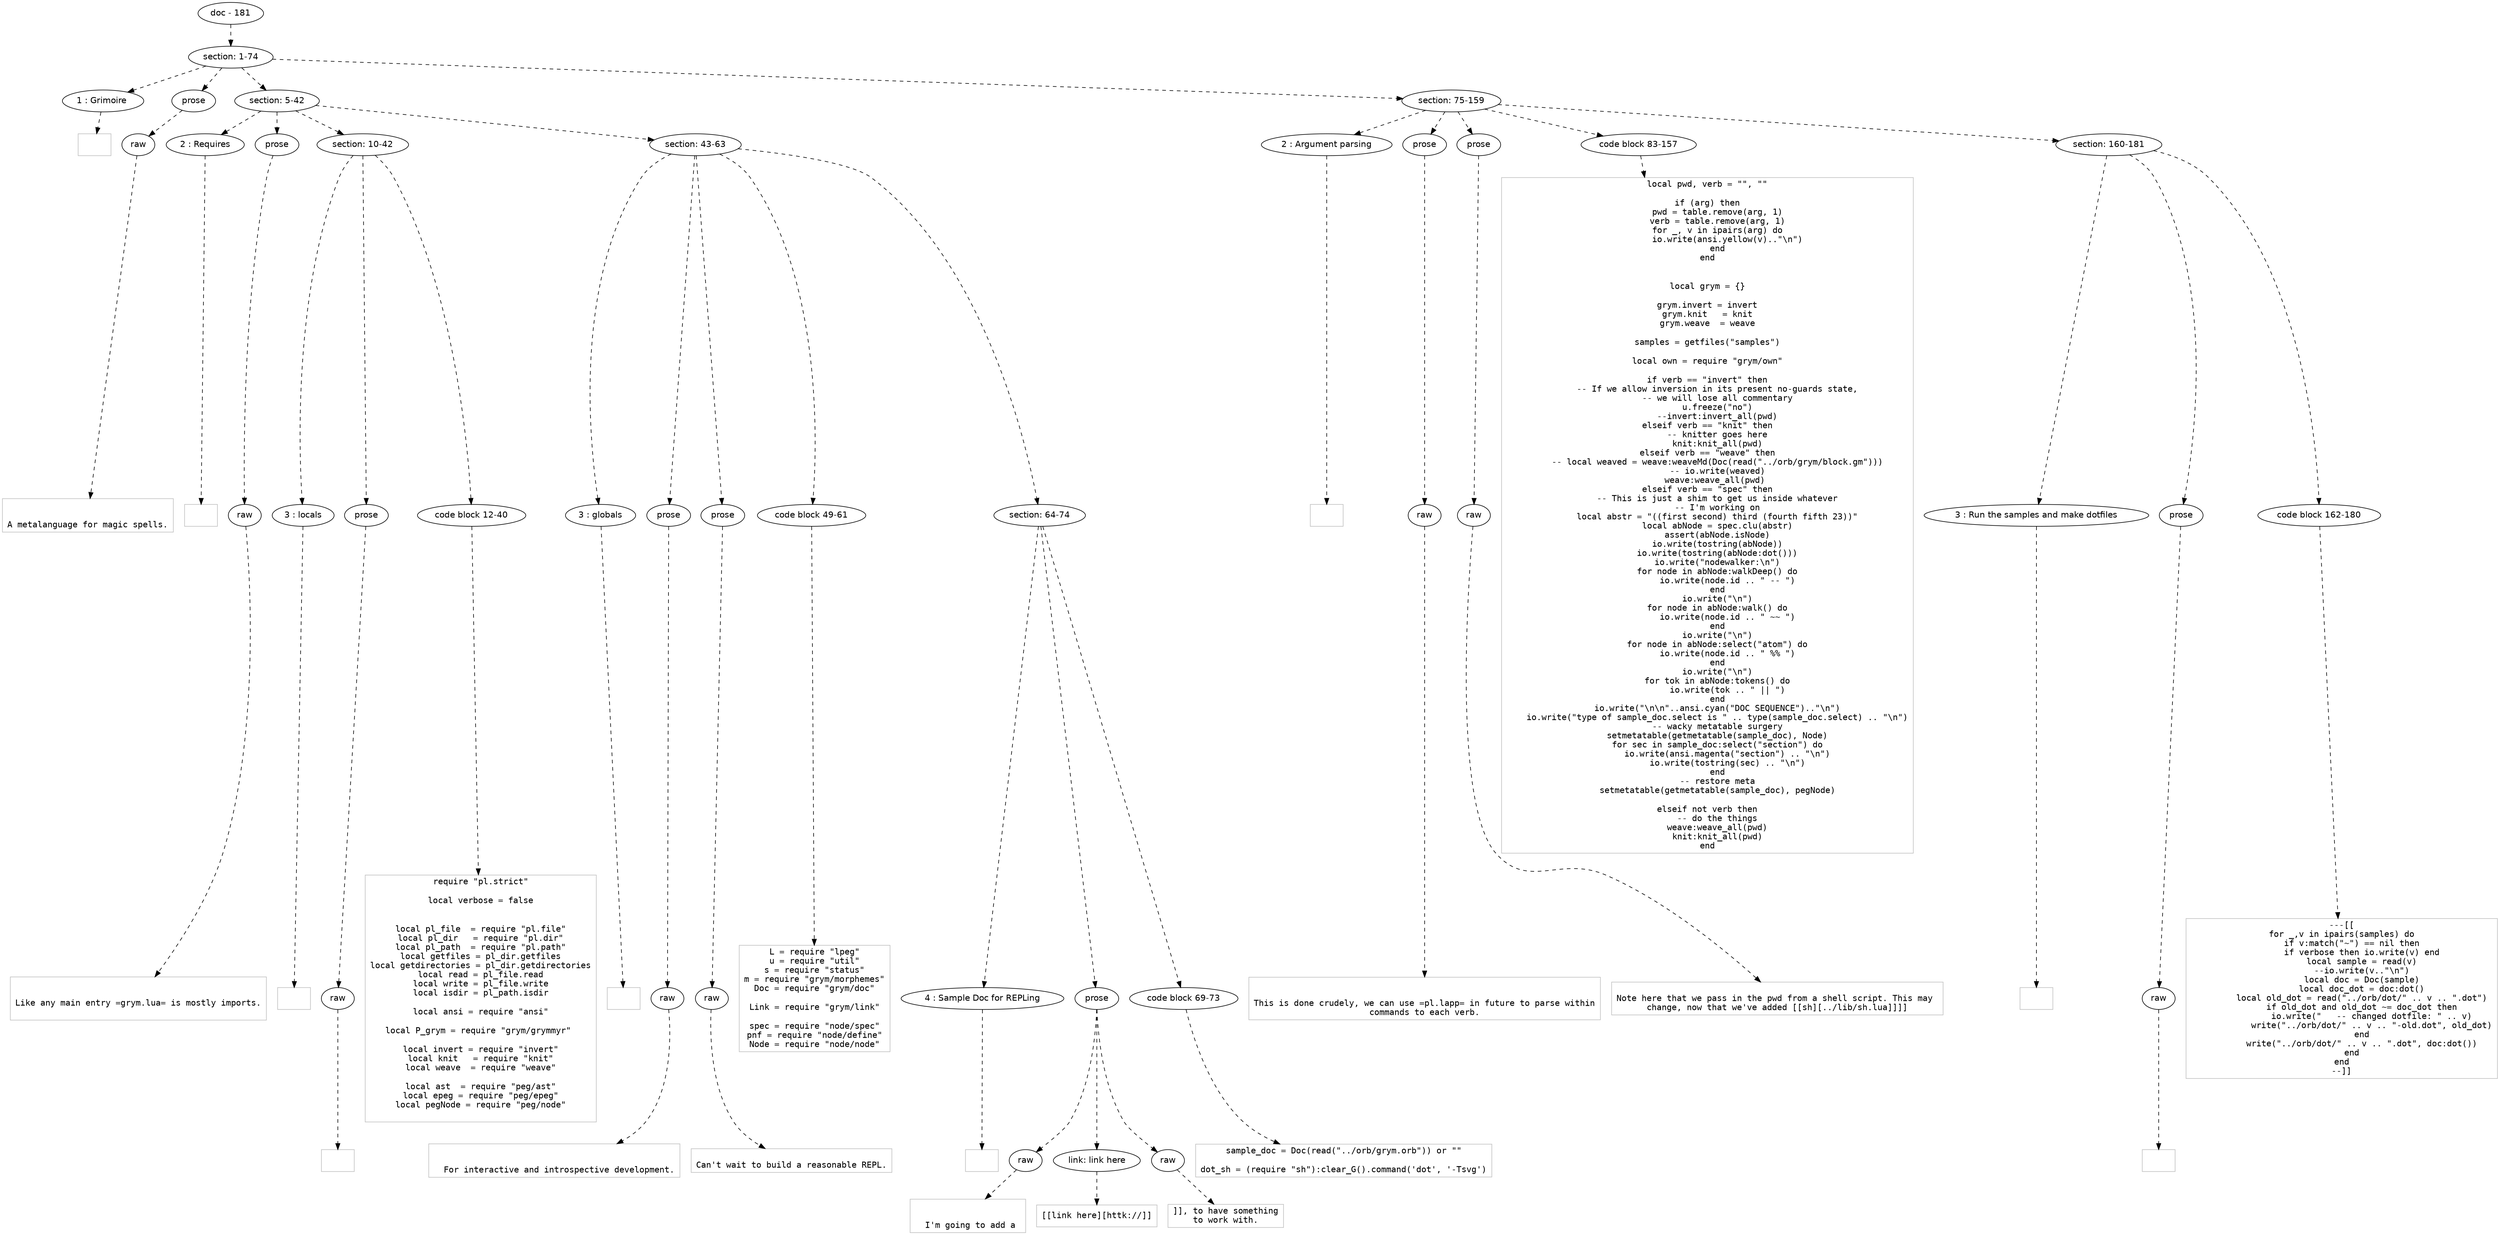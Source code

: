 digraph hierarchy {

node [fontname=Helvetica]
edge [style=dashed]

doc_0 [label="doc - 181"]


doc_0 -> { section_1}
{rank=same; section_1}

section_1 [label="section: 1-74"]


section_1 -> { header_2 prose_3 section_4 section_5}
{rank=same; header_2 prose_3 section_4 section_5}

header_2 [label="1 : Grimoire "]

prose_3 [label="prose"]

section_4 [label="section: 5-42"]

section_5 [label="section: 75-159"]


header_2 -> leaf_6
leaf_6  [color=Gray,shape=rectangle,fontname=Inconsolata,label=""]
prose_3 -> { raw_7}
{rank=same; raw_7}

raw_7 [label="raw"]


raw_7 -> leaf_8
leaf_8  [color=Gray,shape=rectangle,fontname=Inconsolata,label="

A metalanguage for magic spells.
"]
section_4 -> { header_9 prose_10 section_11 section_12}
{rank=same; header_9 prose_10 section_11 section_12}

header_9 [label="2 : Requires"]

prose_10 [label="prose"]

section_11 [label="section: 10-42"]

section_12 [label="section: 43-63"]


header_9 -> leaf_13
leaf_13  [color=Gray,shape=rectangle,fontname=Inconsolata,label=""]
prose_10 -> { raw_14}
{rank=same; raw_14}

raw_14 [label="raw"]


raw_14 -> leaf_15
leaf_15  [color=Gray,shape=rectangle,fontname=Inconsolata,label="

Like any main entry =grym.lua= is mostly imports.

"]
section_11 -> { header_16 prose_17 codeblock_18}
{rank=same; header_16 prose_17 codeblock_18}

header_16 [label="3 : locals"]

prose_17 [label="prose"]

codeblock_18 [label="code block 12-40"]


header_16 -> leaf_19
leaf_19  [color=Gray,shape=rectangle,fontname=Inconsolata,label=""]
prose_17 -> { raw_20}
{rank=same; raw_20}

raw_20 [label="raw"]


raw_20 -> leaf_21
leaf_21  [color=Gray,shape=rectangle,fontname=Inconsolata,label="
"]
codeblock_18 -> leaf_22
leaf_22  [color=Gray,shape=rectangle,fontname=Inconsolata,label="require \"pl.strict\"

local verbose = false


local pl_file  = require \"pl.file\"
local pl_dir   = require \"pl.dir\"
local pl_path  = require \"pl.path\"
local getfiles = pl_dir.getfiles
local getdirectories = pl_dir.getdirectories
local read = pl_file.read
local write = pl_file.write
local isdir = pl_path.isdir

local ansi = require \"ansi\"

local P_grym = require \"grym/grymmyr\" 

local invert = require \"invert\"
local knit   = require \"knit\"
local weave  = require \"weave\"

local ast  = require \"peg/ast\"
local epeg = require \"peg/epeg\"
local pegNode = require \"peg/node\"

"]
section_12 -> { header_23 prose_24 prose_25 codeblock_26 section_27}
{rank=same; header_23 prose_24 prose_25 codeblock_26 section_27}

header_23 [label="3 : globals"]

prose_24 [label="prose"]

prose_25 [label="prose"]

codeblock_26 [label="code block 49-61"]

section_27 [label="section: 64-74"]


header_23 -> leaf_28
leaf_28  [color=Gray,shape=rectangle,fontname=Inconsolata,label=""]
prose_24 -> { raw_29}
{rank=same; raw_29}

raw_29 [label="raw"]


raw_29 -> leaf_30
leaf_30  [color=Gray,shape=rectangle,fontname=Inconsolata,label="

  For interactive and introspective development.
"]
prose_25 -> { raw_31}
{rank=same; raw_31}

raw_31 [label="raw"]


raw_31 -> leaf_32
leaf_32  [color=Gray,shape=rectangle,fontname=Inconsolata,label="
Can't wait to build a reasonable REPL.
"]
codeblock_26 -> leaf_33
leaf_33  [color=Gray,shape=rectangle,fontname=Inconsolata,label="L = require \"lpeg\"
u = require \"util\"
s = require \"status\"
m = require \"grym/morphemes\"
Doc = require \"grym/doc\"

Link = require \"grym/link\"

spec = require \"node/spec\"
pnf = require \"node/define\"
Node = require \"node/node\""]
section_27 -> { header_34 prose_35 codeblock_36}
{rank=same; header_34 prose_35 codeblock_36}

header_34 [label="4 : Sample Doc for REPLing"]

prose_35 [label="prose"]

codeblock_36 [label="code block 69-73"]


header_34 -> leaf_37
leaf_37  [color=Gray,shape=rectangle,fontname=Inconsolata,label=""]
prose_35 -> { raw_38 link_39 raw_40}
{rank=same; raw_38 link_39 raw_40}

raw_38 [label="raw"]

link_39 [label="link: link here"]

raw_40 [label="raw"]


raw_38 -> leaf_41
leaf_41  [color=Gray,shape=rectangle,fontname=Inconsolata,label="

  I'm going to add a "]
link_39 -> leaf_42
leaf_42  [color=Gray,shape=rectangle,fontname=Inconsolata,label="[[link here][httk://]]"]
raw_40 -> leaf_43
leaf_43  [color=Gray,shape=rectangle,fontname=Inconsolata,label="]], to have something
to work with.
"]
codeblock_36 -> leaf_44
leaf_44  [color=Gray,shape=rectangle,fontname=Inconsolata,label="sample_doc = Doc(read(\"../orb/grym.orb\")) or \"\"

dot_sh = (require \"sh\"):clear_G().command('dot', '-Tsvg')"]
section_5 -> { header_45 prose_46 prose_47 codeblock_48 section_49}
{rank=same; header_45 prose_46 prose_47 codeblock_48 section_49}

header_45 [label="2 : Argument parsing"]

prose_46 [label="prose"]

prose_47 [label="prose"]

codeblock_48 [label="code block 83-157"]

section_49 [label="section: 160-181"]


header_45 -> leaf_50
leaf_50  [color=Gray,shape=rectangle,fontname=Inconsolata,label=""]
prose_46 -> { raw_51}
{rank=same; raw_51}

raw_51 [label="raw"]


raw_51 -> leaf_52
leaf_52  [color=Gray,shape=rectangle,fontname=Inconsolata,label="

This is done crudely, we can use =pl.lapp= in future to parse within
commands to each verb.
"]
prose_47 -> { raw_53}
{rank=same; raw_53}

raw_53 [label="raw"]


raw_53 -> leaf_54
leaf_54  [color=Gray,shape=rectangle,fontname=Inconsolata,label="
Note here that we pass in the pwd from a shell script. This may 
change, now that we've added [[sh][../lib/sh.lua]]]]
"]
codeblock_48 -> leaf_55
leaf_55  [color=Gray,shape=rectangle,fontname=Inconsolata,label="local pwd, verb = \"\", \"\"

if (arg) then
    pwd = table.remove(arg, 1)
    verb = table.remove(arg, 1)
    for _, v in ipairs(arg) do
        io.write(ansi.yellow(v)..\"\\n\")
    end
end


local grym = {}

grym.invert = invert
grym.knit   = knit
grym.weave  = weave

samples = getfiles(\"samples\")

local own = require \"grym/own\"

if verb == \"invert\" then
    -- If we allow inversion in its present no-guards state,
    -- we will lose all commentary
    u.freeze(\"no\")
    --invert:invert_all(pwd)
elseif verb == \"knit\" then
    -- knitter goes here
    knit:knit_all(pwd)
elseif verb == \"weave\" then
    -- local weaved = weave:weaveMd(Doc(read(\"../orb/grym/block.gm\")))
    -- io.write(weaved)
    weave:weave_all(pwd) 
elseif verb == \"spec\" then
    -- This is just a shim to get us inside whatever
    -- I'm working on
    local abstr = \"((first second) third (fourth fifth 23))\"
    local abNode = spec.clu(abstr)
    assert(abNode.isNode)
    io.write(tostring(abNode))
    io.write(tostring(abNode:dot()))
    io.write(\"nodewalker:\\n\")
    for node in abNode:walkDeep() do
        io.write(node.id .. \" -- \")
    end
    io.write(\"\\n\")
    for node in abNode:walk() do
        io.write(node.id .. \" ~~ \")
    end
    io.write(\"\\n\")
    for node in abNode:select(\"atom\") do
        io.write(node.id .. \" %% \")
    end
    io.write(\"\\n\")
    for tok in abNode:tokens() do
        io.write(tok .. \" || \")
    end
    io.write(\"\\n\\n\"..ansi.cyan(\"DOC SEQUENCE\")..\"\\n\")
    io.write(\"type of sample_doc.select is \" .. type(sample_doc.select) .. \"\\n\")
    -- wacky metatable surgery
    setmetatable(getmetatable(sample_doc), Node)
    for sec in sample_doc:select(\"section\") do
        io.write(ansi.magenta(\"section\") .. \"\\n\")
        io.write(tostring(sec) .. \"\\n\")
    end
    -- restore meta
    setmetatable(getmetatable(sample_doc), pegNode)

elseif not verb then
    -- do the things
    weave:weave_all(pwd)
    knit:knit_all(pwd)
end"]
section_49 -> { header_56 prose_57 codeblock_58}
{rank=same; header_56 prose_57 codeblock_58}

header_56 [label="3 : Run the samples and make dotfiles"]

prose_57 [label="prose"]

codeblock_58 [label="code block 162-180"]


header_56 -> leaf_59
leaf_59  [color=Gray,shape=rectangle,fontname=Inconsolata,label=""]
prose_57 -> { raw_60}
{rank=same; raw_60}

raw_60 [label="raw"]


raw_60 -> leaf_61
leaf_61  [color=Gray,shape=rectangle,fontname=Inconsolata,label="
"]
codeblock_58 -> leaf_62
leaf_62  [color=Gray,shape=rectangle,fontname=Inconsolata,label="---[[
for _,v in ipairs(samples) do
    if v:match(\"~\") == nil then
        if verbose then io.write(v) end
        local sample = read(v)
        --io.write(v..\"\\n\")
        local doc = Doc(sample)
        local doc_dot = doc:dot()
        local old_dot = read(\"../orb/dot/\" .. v .. \".dot\")
        if old_dot and old_dot ~= doc_dot then
            io.write(\"   -- changed dotfile: \" .. v)
            write(\"../orb/dot/\" .. v .. \"-old.dot\", old_dot)
        end
        write(\"../orb/dot/\" .. v .. \".dot\", doc:dot())
    end
end
--]]"]

}
